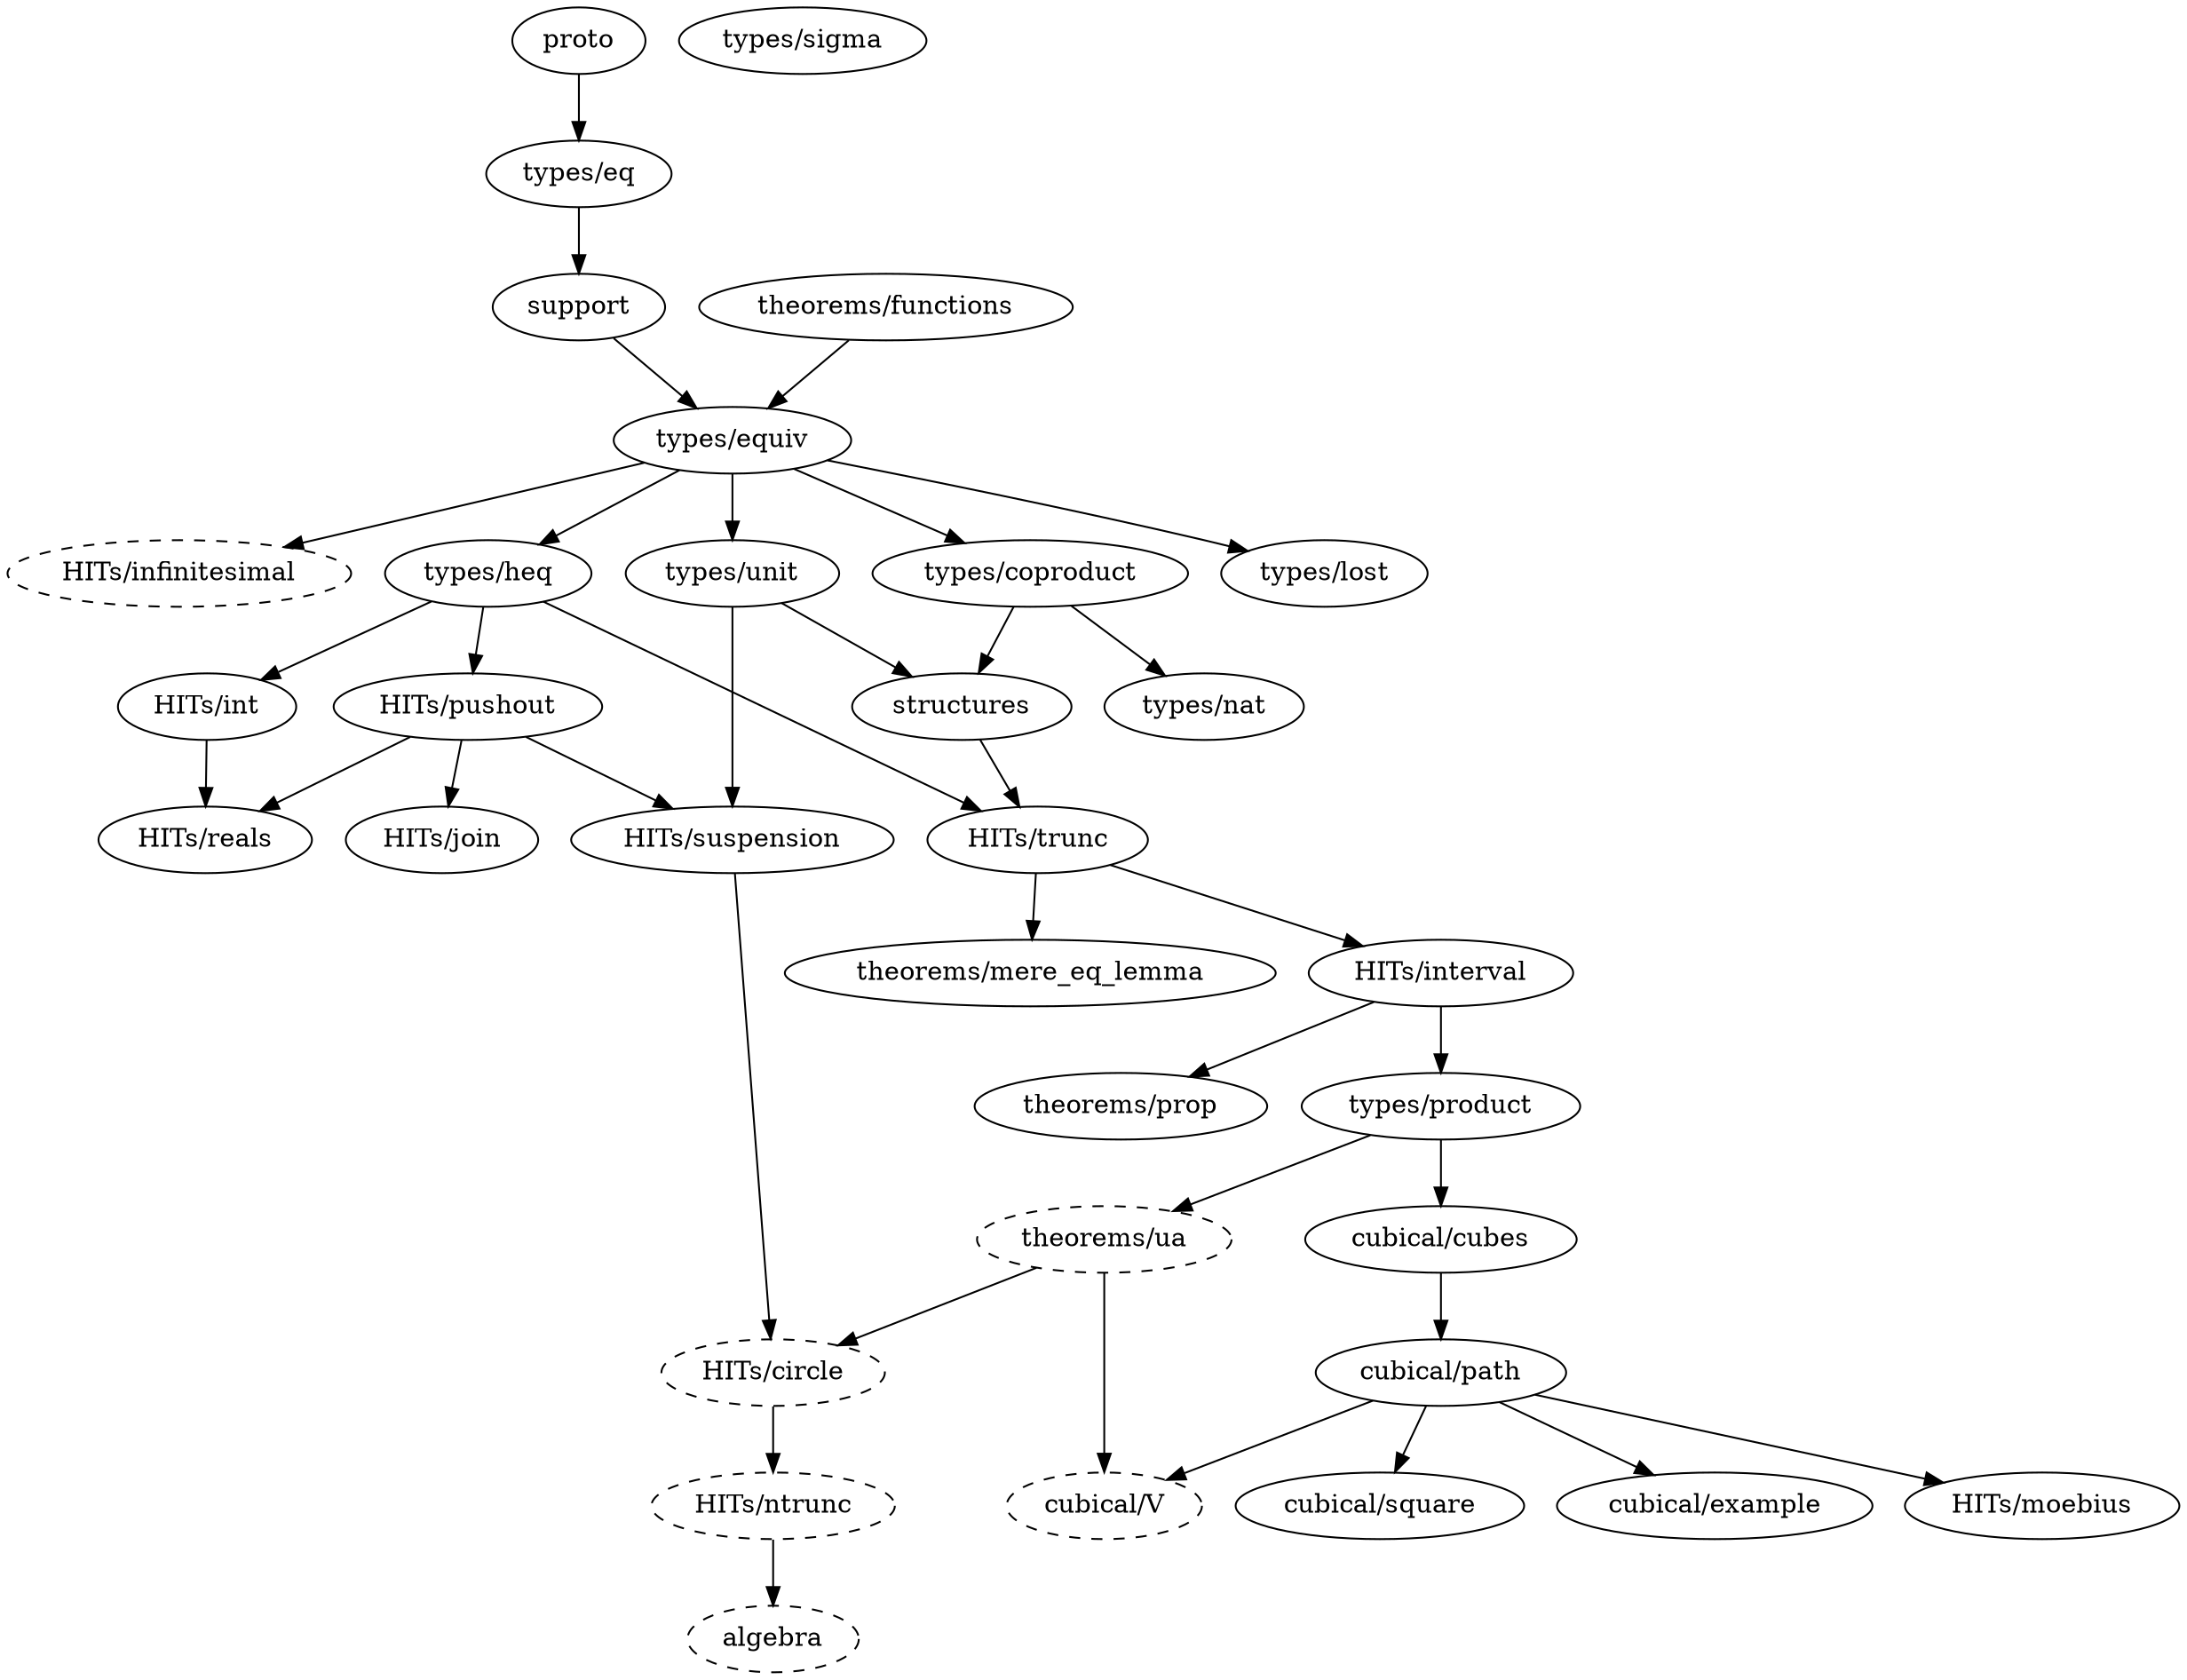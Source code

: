 digraph dependency_map {
  proto -> "types/eq"

  algebra [style=dashed]
  "HITs/ntrunc" -> algebra

  "HITs/circle" [style=dashed]
  "HITs/suspension" -> "HITs/circle"
  "theorems/ua" -> "HITs/circle"

  "HITs/infinitesimal" [style=dashed]
  "types/equiv" -> "HITs/infinitesimal"

  "types/equiv" -> "types/coproduct"

  "types/product" -> "cubical/cubes"
  "cubical/cubes" -> "cubical/path"
  "cubical/path" -> "cubical/square"
  "cubical/path" -> "cubical/example"

  "cubical/V" [style=dashed]
  "theorems/ua" -> "cubical/V"
  "cubical/path" -> "cubical/V"

  "types/equiv" -> "types/heq"

  support -> "types/equiv"
  "theorems/functions" -> "types/equiv"

  "types/heq" -> "HITs/int"

  "HITs/trunc" -> "HITs/interval"

  "HITs/pushout" -> "HITs/join"

  "cubical/path" -> "HITs/moebius"

  "HITs/trunc" -> "theorems/mere_eq_lemma"

  "HITs/ntrunc" [style=dashed]
  "HITs/circle" -> "HITs/ntrunc"

  "HITs/interval" -> "types/product"

  "HITs/interval" -> "theorems/prop"

  "types/heq" -> "HITs/pushout"

  "HITs/pushout" -> "HITs/reals"
  "HITs/int" -> "HITs/reals"

  "types/unit" -> structures
  "types/coproduct" -> structures

  "types/eq" -> support

  "HITs/pushout" -> "HITs/suspension"
  "types/unit" -> "HITs/suspension"

  structures -> "HITs/trunc"
  "types/heq" -> "HITs/trunc"

  "theorems/ua" [style=dashed]
  "types/product" -> "theorems/ua"

  "types/equiv" -> "types/unit"

  "types/coproduct" -> "types/nat"

  "types/equiv" -> "types/lost"

  "types/sigma"
}